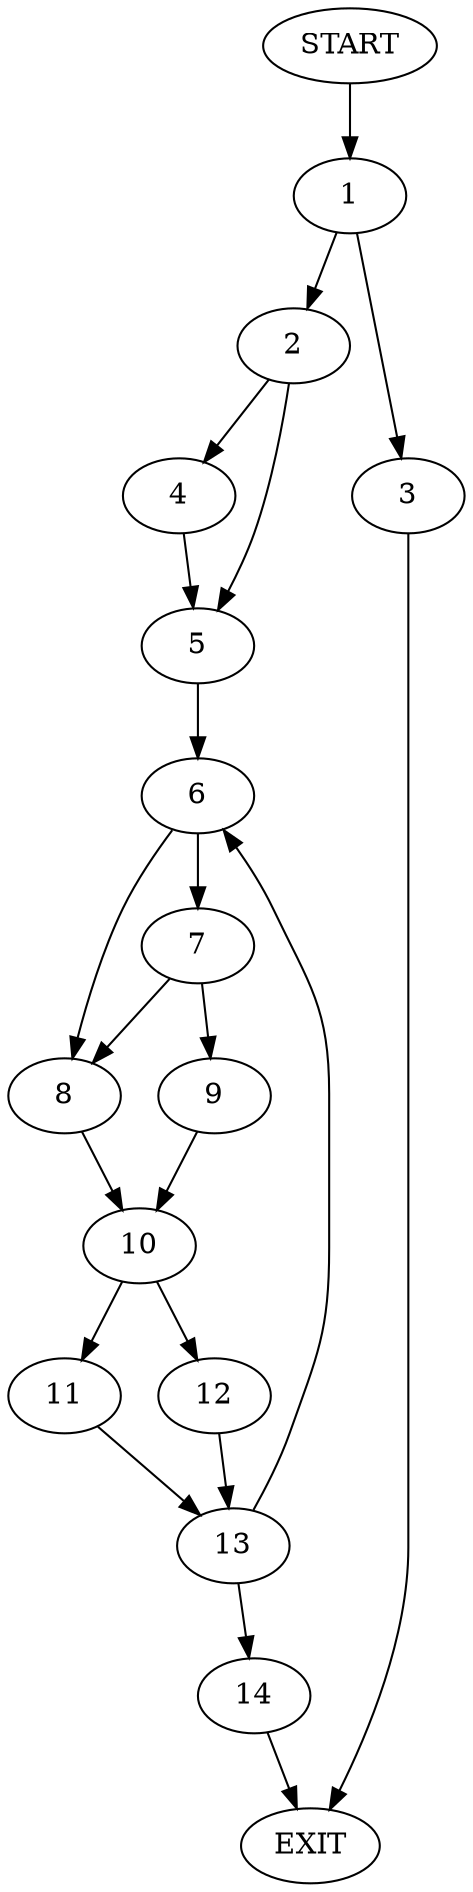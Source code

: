 digraph {
0 [label="START"]
15 [label="EXIT"]
0 -> 1
1 -> 2
1 -> 3
3 -> 15
2 -> 4
2 -> 5
4 -> 5
5 -> 6
6 -> 7
6 -> 8
7 -> 9
7 -> 8
8 -> 10
9 -> 10
10 -> 11
10 -> 12
12 -> 13
11 -> 13
13 -> 14
13 -> 6
14 -> 15
}
